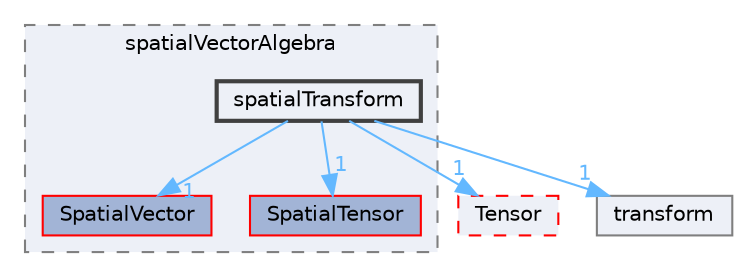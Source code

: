 digraph "src/OpenFOAM/primitives/spatialVectorAlgebra/spatialTransform"
{
 // LATEX_PDF_SIZE
  bgcolor="transparent";
  edge [fontname=Helvetica,fontsize=10,labelfontname=Helvetica,labelfontsize=10];
  node [fontname=Helvetica,fontsize=10,shape=box,height=0.2,width=0.4];
  compound=true
  subgraph clusterdir_0d054148b2ad42a055e9a559a10add02 {
    graph [ bgcolor="#edf0f7", pencolor="grey50", label="spatialVectorAlgebra", fontname=Helvetica,fontsize=10 style="filled,dashed", URL="dir_0d054148b2ad42a055e9a559a10add02.html",tooltip=""]
  dir_1a21c85ef952176fd1a5b65876ff17ef [label="SpatialVector", fillcolor="#a2b4d6", color="red", style="filled", URL="dir_1a21c85ef952176fd1a5b65876ff17ef.html",tooltip=""];
  dir_a6b8a6f9dface4c74b0aa8fa3cc8b4c1 [label="SpatialTensor", fillcolor="#a2b4d6", color="red", style="filled", URL="dir_a6b8a6f9dface4c74b0aa8fa3cc8b4c1.html",tooltip=""];
  dir_73b639c86d178154b965c88988d998a8 [label="spatialTransform", fillcolor="#edf0f7", color="grey25", style="filled,bold", URL="dir_73b639c86d178154b965c88988d998a8.html",tooltip=""];
  }
  dir_15da0e2a135f43ffeb4645c968ce8ac7 [label="Tensor", fillcolor="#edf0f7", color="red", style="filled,dashed", URL="dir_15da0e2a135f43ffeb4645c968ce8ac7.html",tooltip=""];
  dir_9cf74317c7eb616c4d20a1fef726f411 [label="transform", fillcolor="#edf0f7", color="grey50", style="filled", URL="dir_9cf74317c7eb616c4d20a1fef726f411.html",tooltip=""];
  dir_73b639c86d178154b965c88988d998a8->dir_15da0e2a135f43ffeb4645c968ce8ac7 [headlabel="1", labeldistance=1.5 headhref="dir_003679_003981.html" href="dir_003679_003981.html" color="steelblue1" fontcolor="steelblue1"];
  dir_73b639c86d178154b965c88988d998a8->dir_1a21c85ef952176fd1a5b65876ff17ef [headlabel="1", labeldistance=1.5 headhref="dir_003679_003680.html" href="dir_003679_003680.html" color="steelblue1" fontcolor="steelblue1"];
  dir_73b639c86d178154b965c88988d998a8->dir_9cf74317c7eb616c4d20a1fef726f411 [headlabel="1", labeldistance=1.5 headhref="dir_003679_004099.html" href="dir_003679_004099.html" color="steelblue1" fontcolor="steelblue1"];
  dir_73b639c86d178154b965c88988d998a8->dir_a6b8a6f9dface4c74b0aa8fa3cc8b4c1 [headlabel="1", labeldistance=1.5 headhref="dir_003679_003677.html" href="dir_003679_003677.html" color="steelblue1" fontcolor="steelblue1"];
}
